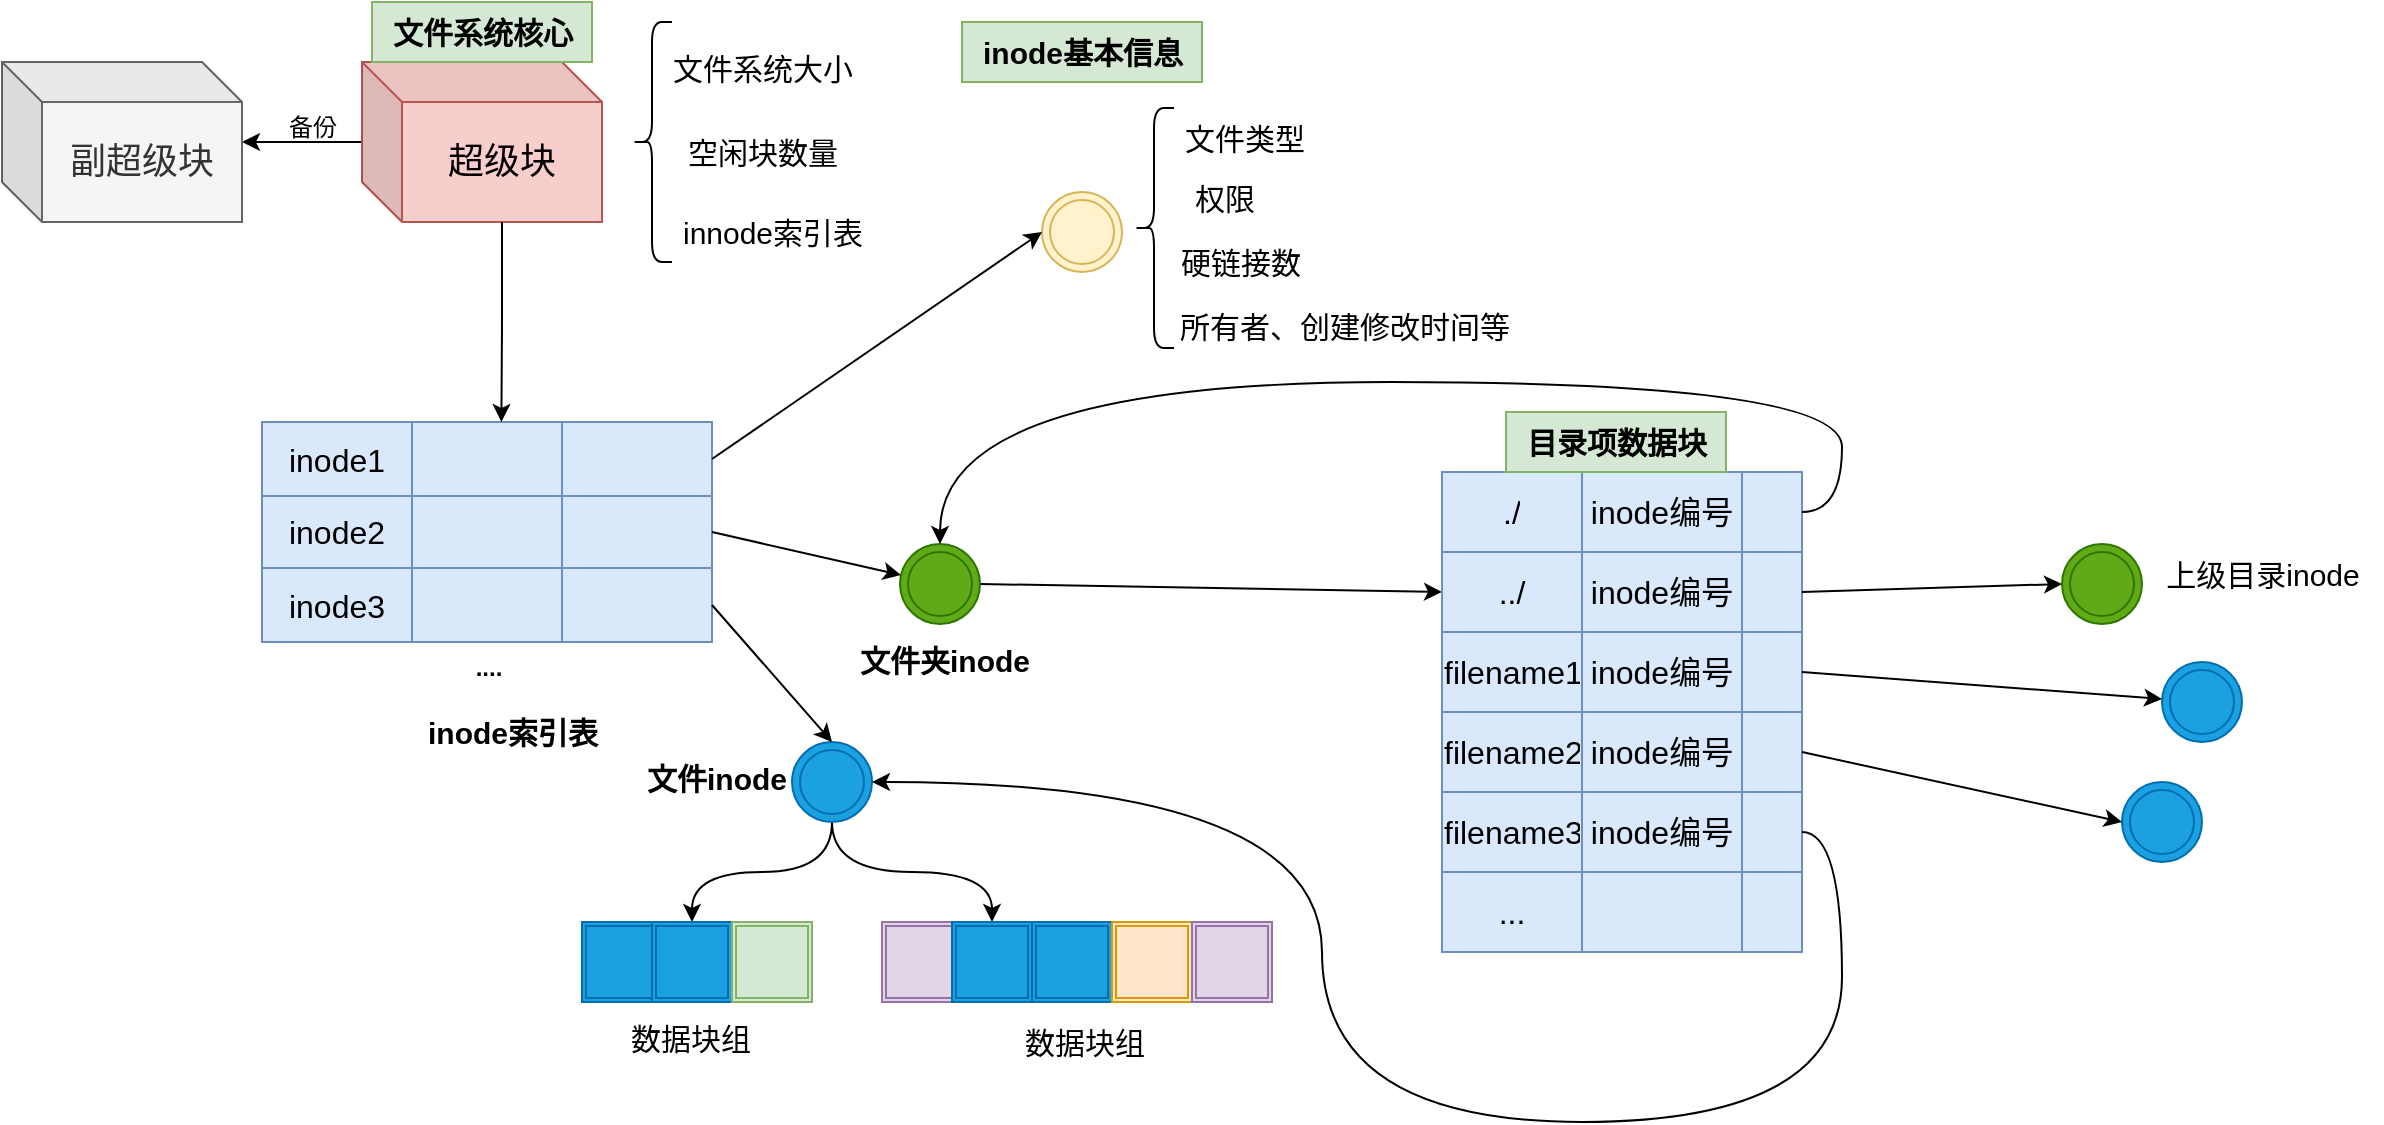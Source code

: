 <mxfile version="26.1.1">
  <diagram name="Page-1" id="BONr0CI4sZDWU6JM8tjz">
    <mxGraphModel dx="1364" dy="759" grid="1" gridSize="10" guides="1" tooltips="1" connect="1" arrows="1" fold="1" page="1" pageScale="1" pageWidth="850" pageHeight="1100" math="0" shadow="0">
      <root>
        <mxCell id="0" />
        <mxCell id="1" parent="0" />
        <mxCell id="LiwgfZoK0_EGX5SwCAW9-6" value="" style="edgeStyle=orthogonalEdgeStyle;rounded=0;orthogonalLoop=1;jettySize=auto;html=1;" parent="1" source="LiwgfZoK0_EGX5SwCAW9-1" target="LiwgfZoK0_EGX5SwCAW9-2" edge="1">
          <mxGeometry relative="1" as="geometry" />
        </mxCell>
        <mxCell id="LiwgfZoK0_EGX5SwCAW9-1" value="&lt;font style=&quot;font-size: 18px;&quot;&gt;超级块&lt;/font&gt;" style="shape=cube;whiteSpace=wrap;html=1;boundedLbl=1;backgroundOutline=1;darkOpacity=0.05;darkOpacity2=0.1;fillColor=#f8cecc;strokeColor=#b85450;" parent="1" vertex="1">
          <mxGeometry x="290" y="60" width="120" height="80" as="geometry" />
        </mxCell>
        <mxCell id="LiwgfZoK0_EGX5SwCAW9-2" value="&lt;font style=&quot;font-size: 18px;&quot;&gt;副超级块&lt;/font&gt;" style="shape=cube;whiteSpace=wrap;html=1;boundedLbl=1;backgroundOutline=1;darkOpacity=0.05;darkOpacity2=0.1;fillColor=#f5f5f5;strokeColor=#666666;fontColor=#333333;" parent="1" vertex="1">
          <mxGeometry x="110" y="60" width="120" height="80" as="geometry" />
        </mxCell>
        <mxCell id="LiwgfZoK0_EGX5SwCAW9-3" value="文件系统大小" style="text;html=1;align=center;verticalAlign=middle;resizable=0;points=[];autosize=1;strokeColor=none;fillColor=none;fontSize=15;" parent="1" vertex="1">
          <mxGeometry x="435" y="48" width="110" height="30" as="geometry" />
        </mxCell>
        <mxCell id="LiwgfZoK0_EGX5SwCAW9-4" value="" style="shape=curlyBracket;whiteSpace=wrap;html=1;rounded=1;labelPosition=left;verticalLabelPosition=middle;align=right;verticalAlign=middle;" parent="1" vertex="1">
          <mxGeometry x="425" y="40" width="20" height="120" as="geometry" />
        </mxCell>
        <mxCell id="LiwgfZoK0_EGX5SwCAW9-5" value="空闲块数量" style="text;html=1;align=center;verticalAlign=middle;resizable=0;points=[];autosize=1;strokeColor=none;fillColor=none;fontSize=15;" parent="1" vertex="1">
          <mxGeometry x="440" y="90" width="100" height="30" as="geometry" />
        </mxCell>
        <mxCell id="LiwgfZoK0_EGX5SwCAW9-7" value="备份" style="text;html=1;align=center;verticalAlign=middle;resizable=0;points=[];autosize=1;strokeColor=none;fillColor=none;" parent="1" vertex="1">
          <mxGeometry x="240" y="78" width="50" height="30" as="geometry" />
        </mxCell>
        <mxCell id="LiwgfZoK0_EGX5SwCAW9-10" value="innode索引表" style="text;html=1;align=center;verticalAlign=middle;resizable=0;points=[];autosize=1;strokeColor=none;fillColor=none;fontSize=15;" parent="1" vertex="1">
          <mxGeometry x="440" y="130" width="110" height="30" as="geometry" />
        </mxCell>
        <mxCell id="LiwgfZoK0_EGX5SwCAW9-13" value="文件系统核心" style="text;html=1;align=center;verticalAlign=middle;resizable=0;points=[];autosize=1;strokeColor=#82b366;fillColor=#d5e8d4;fontSize=15;fontStyle=1" parent="1" vertex="1">
          <mxGeometry x="295" y="30" width="110" height="30" as="geometry" />
        </mxCell>
        <mxCell id="LiwgfZoK0_EGX5SwCAW9-14" value="" style="ellipse;shape=doubleEllipse;whiteSpace=wrap;html=1;aspect=fixed;fillColor=#fff2cc;strokeColor=#d6b656;" parent="1" vertex="1">
          <mxGeometry x="630" y="125" width="40" height="40" as="geometry" />
        </mxCell>
        <mxCell id="LiwgfZoK0_EGX5SwCAW9-17" value="&lt;b&gt;inode索引表&lt;/b&gt;" style="text;html=1;align=center;verticalAlign=middle;resizable=0;points=[];autosize=1;strokeColor=none;fillColor=none;fontSize=15;" parent="1" vertex="1">
          <mxGeometry x="310" y="380" width="110" height="30" as="geometry" />
        </mxCell>
        <mxCell id="LiwgfZoK0_EGX5SwCAW9-18" value="" style="shape=table;startSize=0;container=1;collapsible=0;childLayout=tableLayout;fontSize=16;fillColor=#dae8fc;strokeColor=#6c8ebf;" parent="1" vertex="1">
          <mxGeometry x="240" y="240" width="225" height="110" as="geometry" />
        </mxCell>
        <mxCell id="LiwgfZoK0_EGX5SwCAW9-19" value="" style="shape=tableRow;horizontal=0;startSize=0;swimlaneHead=0;swimlaneBody=0;strokeColor=inherit;top=0;left=0;bottom=0;right=0;collapsible=0;dropTarget=0;fillColor=none;points=[[0,0.5],[1,0.5]];portConstraint=eastwest;fontSize=16;" parent="LiwgfZoK0_EGX5SwCAW9-18" vertex="1">
          <mxGeometry width="225" height="37" as="geometry" />
        </mxCell>
        <mxCell id="LiwgfZoK0_EGX5SwCAW9-20" value="inode1" style="shape=partialRectangle;html=1;whiteSpace=wrap;connectable=0;strokeColor=inherit;overflow=hidden;fillColor=none;top=0;left=0;bottom=0;right=0;pointerEvents=1;fontSize=16;" parent="LiwgfZoK0_EGX5SwCAW9-19" vertex="1">
          <mxGeometry width="75" height="37" as="geometry">
            <mxRectangle width="75" height="37" as="alternateBounds" />
          </mxGeometry>
        </mxCell>
        <mxCell id="LiwgfZoK0_EGX5SwCAW9-21" value="" style="shape=partialRectangle;html=1;whiteSpace=wrap;connectable=0;strokeColor=inherit;overflow=hidden;fillColor=none;top=0;left=0;bottom=0;right=0;pointerEvents=1;fontSize=16;" parent="LiwgfZoK0_EGX5SwCAW9-19" vertex="1">
          <mxGeometry x="75" width="75" height="37" as="geometry">
            <mxRectangle width="75" height="37" as="alternateBounds" />
          </mxGeometry>
        </mxCell>
        <mxCell id="LiwgfZoK0_EGX5SwCAW9-22" value="" style="shape=partialRectangle;html=1;whiteSpace=wrap;connectable=0;strokeColor=inherit;overflow=hidden;fillColor=none;top=0;left=0;bottom=0;right=0;pointerEvents=1;fontSize=16;" parent="LiwgfZoK0_EGX5SwCAW9-19" vertex="1">
          <mxGeometry x="150" width="75" height="37" as="geometry">
            <mxRectangle width="75" height="37" as="alternateBounds" />
          </mxGeometry>
        </mxCell>
        <mxCell id="LiwgfZoK0_EGX5SwCAW9-23" value="" style="shape=tableRow;horizontal=0;startSize=0;swimlaneHead=0;swimlaneBody=0;strokeColor=inherit;top=0;left=0;bottom=0;right=0;collapsible=0;dropTarget=0;fillColor=none;points=[[0,0.5],[1,0.5]];portConstraint=eastwest;fontSize=16;" parent="LiwgfZoK0_EGX5SwCAW9-18" vertex="1">
          <mxGeometry y="37" width="225" height="36" as="geometry" />
        </mxCell>
        <mxCell id="LiwgfZoK0_EGX5SwCAW9-24" value="inode2" style="shape=partialRectangle;html=1;whiteSpace=wrap;connectable=0;strokeColor=inherit;overflow=hidden;fillColor=none;top=0;left=0;bottom=0;right=0;pointerEvents=1;fontSize=16;" parent="LiwgfZoK0_EGX5SwCAW9-23" vertex="1">
          <mxGeometry width="75" height="36" as="geometry">
            <mxRectangle width="75" height="36" as="alternateBounds" />
          </mxGeometry>
        </mxCell>
        <mxCell id="LiwgfZoK0_EGX5SwCAW9-25" value="" style="shape=partialRectangle;html=1;whiteSpace=wrap;connectable=0;strokeColor=inherit;overflow=hidden;fillColor=none;top=0;left=0;bottom=0;right=0;pointerEvents=1;fontSize=16;" parent="LiwgfZoK0_EGX5SwCAW9-23" vertex="1">
          <mxGeometry x="75" width="75" height="36" as="geometry">
            <mxRectangle width="75" height="36" as="alternateBounds" />
          </mxGeometry>
        </mxCell>
        <mxCell id="LiwgfZoK0_EGX5SwCAW9-26" value="" style="shape=partialRectangle;html=1;whiteSpace=wrap;connectable=0;strokeColor=inherit;overflow=hidden;fillColor=none;top=0;left=0;bottom=0;right=0;pointerEvents=1;fontSize=16;" parent="LiwgfZoK0_EGX5SwCAW9-23" vertex="1">
          <mxGeometry x="150" width="75" height="36" as="geometry">
            <mxRectangle width="75" height="36" as="alternateBounds" />
          </mxGeometry>
        </mxCell>
        <mxCell id="LiwgfZoK0_EGX5SwCAW9-27" value="" style="shape=tableRow;horizontal=0;startSize=0;swimlaneHead=0;swimlaneBody=0;strokeColor=inherit;top=0;left=0;bottom=0;right=0;collapsible=0;dropTarget=0;fillColor=none;points=[[0,0.5],[1,0.5]];portConstraint=eastwest;fontSize=16;" parent="LiwgfZoK0_EGX5SwCAW9-18" vertex="1">
          <mxGeometry y="73" width="225" height="37" as="geometry" />
        </mxCell>
        <mxCell id="LiwgfZoK0_EGX5SwCAW9-28" value="inode3" style="shape=partialRectangle;html=1;whiteSpace=wrap;connectable=0;strokeColor=inherit;overflow=hidden;fillColor=none;top=0;left=0;bottom=0;right=0;pointerEvents=1;fontSize=16;" parent="LiwgfZoK0_EGX5SwCAW9-27" vertex="1">
          <mxGeometry width="75" height="37" as="geometry">
            <mxRectangle width="75" height="37" as="alternateBounds" />
          </mxGeometry>
        </mxCell>
        <mxCell id="LiwgfZoK0_EGX5SwCAW9-29" value="" style="shape=partialRectangle;html=1;whiteSpace=wrap;connectable=0;strokeColor=inherit;overflow=hidden;fillColor=none;top=0;left=0;bottom=0;right=0;pointerEvents=1;fontSize=16;" parent="LiwgfZoK0_EGX5SwCAW9-27" vertex="1">
          <mxGeometry x="75" width="75" height="37" as="geometry">
            <mxRectangle width="75" height="37" as="alternateBounds" />
          </mxGeometry>
        </mxCell>
        <mxCell id="LiwgfZoK0_EGX5SwCAW9-30" value="" style="shape=partialRectangle;html=1;whiteSpace=wrap;connectable=0;strokeColor=inherit;overflow=hidden;fillColor=none;top=0;left=0;bottom=0;right=0;pointerEvents=1;fontSize=16;" parent="LiwgfZoK0_EGX5SwCAW9-27" vertex="1">
          <mxGeometry x="150" width="75" height="37" as="geometry">
            <mxRectangle width="75" height="37" as="alternateBounds" />
          </mxGeometry>
        </mxCell>
        <mxCell id="LiwgfZoK0_EGX5SwCAW9-31" style="edgeStyle=orthogonalEdgeStyle;rounded=0;orthogonalLoop=1;jettySize=auto;html=1;exitX=0;exitY=0;exitDx=70;exitDy=80;exitPerimeter=0;entryX=0.532;entryY=0;entryDx=0;entryDy=0;entryPerimeter=0;" parent="1" source="LiwgfZoK0_EGX5SwCAW9-1" target="LiwgfZoK0_EGX5SwCAW9-19" edge="1">
          <mxGeometry relative="1" as="geometry" />
        </mxCell>
        <mxCell id="LiwgfZoK0_EGX5SwCAW9-32" value="&lt;b&gt;....&lt;/b&gt;" style="text;html=1;align=center;verticalAlign=middle;resizable=0;points=[];autosize=1;strokeColor=none;fillColor=none;" parent="1" vertex="1">
          <mxGeometry x="332.5" y="348" width="40" height="30" as="geometry" />
        </mxCell>
        <mxCell id="LiwgfZoK0_EGX5SwCAW9-33" style="rounded=0;orthogonalLoop=1;jettySize=auto;html=1;exitX=1;exitY=0.5;exitDx=0;exitDy=0;entryX=0;entryY=0.5;entryDx=0;entryDy=0;" parent="1" source="LiwgfZoK0_EGX5SwCAW9-19" target="LiwgfZoK0_EGX5SwCAW9-14" edge="1">
          <mxGeometry relative="1" as="geometry" />
        </mxCell>
        <mxCell id="RwsVb5q7EYdQto34gevq-29" style="rounded=0;orthogonalLoop=1;jettySize=auto;html=1;exitX=1;exitY=0.5;exitDx=0;exitDy=0;entryX=0;entryY=0.5;entryDx=0;entryDy=0;" edge="1" parent="1" source="LiwgfZoK0_EGX5SwCAW9-34" target="RwsVb5q7EYdQto34gevq-21">
          <mxGeometry relative="1" as="geometry" />
        </mxCell>
        <mxCell id="LiwgfZoK0_EGX5SwCAW9-34" value="" style="ellipse;shape=doubleEllipse;whiteSpace=wrap;html=1;aspect=fixed;fillColor=#60a917;strokeColor=#2D7600;fontColor=#ffffff;" parent="1" vertex="1">
          <mxGeometry x="559" y="301" width="40" height="40" as="geometry" />
        </mxCell>
        <mxCell id="LiwgfZoK0_EGX5SwCAW9-56" style="edgeStyle=orthogonalEdgeStyle;rounded=0;orthogonalLoop=1;jettySize=auto;html=1;exitX=0.5;exitY=1;exitDx=0;exitDy=0;entryX=0.5;entryY=0;entryDx=0;entryDy=0;curved=1;" parent="1" source="LiwgfZoK0_EGX5SwCAW9-35" target="LiwgfZoK0_EGX5SwCAW9-48" edge="1">
          <mxGeometry relative="1" as="geometry" />
        </mxCell>
        <mxCell id="LiwgfZoK0_EGX5SwCAW9-57" style="edgeStyle=orthogonalEdgeStyle;rounded=0;orthogonalLoop=1;jettySize=auto;html=1;exitX=0.5;exitY=1;exitDx=0;exitDy=0;entryX=0.5;entryY=0;entryDx=0;entryDy=0;curved=1;" parent="1" source="LiwgfZoK0_EGX5SwCAW9-35" target="LiwgfZoK0_EGX5SwCAW9-52" edge="1">
          <mxGeometry relative="1" as="geometry" />
        </mxCell>
        <mxCell id="LiwgfZoK0_EGX5SwCAW9-35" value="" style="ellipse;shape=doubleEllipse;whiteSpace=wrap;html=1;aspect=fixed;fillColor=#1ba1e2;strokeColor=#006EAF;fontColor=#ffffff;" parent="1" vertex="1">
          <mxGeometry x="505" y="400" width="40" height="40" as="geometry" />
        </mxCell>
        <mxCell id="LiwgfZoK0_EGX5SwCAW9-36" style="rounded=0;orthogonalLoop=1;jettySize=auto;html=1;exitX=1;exitY=0.5;exitDx=0;exitDy=0;" parent="1" source="LiwgfZoK0_EGX5SwCAW9-23" target="LiwgfZoK0_EGX5SwCAW9-34" edge="1">
          <mxGeometry relative="1" as="geometry" />
        </mxCell>
        <mxCell id="LiwgfZoK0_EGX5SwCAW9-37" style="rounded=0;orthogonalLoop=1;jettySize=auto;html=1;exitX=1;exitY=0.5;exitDx=0;exitDy=0;entryX=0.5;entryY=0;entryDx=0;entryDy=0;" parent="1" source="LiwgfZoK0_EGX5SwCAW9-27" target="LiwgfZoK0_EGX5SwCAW9-35" edge="1">
          <mxGeometry relative="1" as="geometry" />
        </mxCell>
        <mxCell id="LiwgfZoK0_EGX5SwCAW9-40" value="&lt;font style=&quot;font-size: 15px;&quot;&gt;&lt;b&gt;文件夹inode&lt;/b&gt;&lt;/font&gt;" style="text;html=1;align=center;verticalAlign=middle;resizable=0;points=[];autosize=1;strokeColor=none;fillColor=none;" parent="1" vertex="1">
          <mxGeometry x="526" y="344" width="110" height="30" as="geometry" />
        </mxCell>
        <mxCell id="LiwgfZoK0_EGX5SwCAW9-41" value="&lt;font style=&quot;font-size: 15px;&quot;&gt;&lt;b&gt;文件inode&lt;/b&gt;&lt;/font&gt;" style="text;html=1;align=center;verticalAlign=middle;resizable=0;points=[];autosize=1;strokeColor=none;fillColor=none;" parent="1" vertex="1">
          <mxGeometry x="422" y="403" width="90" height="30" as="geometry" />
        </mxCell>
        <mxCell id="LiwgfZoK0_EGX5SwCAW9-42" value="" style="shape=curlyBracket;whiteSpace=wrap;html=1;rounded=1;labelPosition=left;verticalLabelPosition=middle;align=right;verticalAlign=middle;" parent="1" vertex="1">
          <mxGeometry x="676" y="83" width="20" height="120" as="geometry" />
        </mxCell>
        <mxCell id="LiwgfZoK0_EGX5SwCAW9-44" value="权限" style="text;html=1;align=center;verticalAlign=middle;resizable=0;points=[];autosize=1;strokeColor=none;fillColor=none;fontSize=15;" parent="1" vertex="1">
          <mxGeometry x="696" y="113" width="50" height="30" as="geometry" />
        </mxCell>
        <mxCell id="LiwgfZoK0_EGX5SwCAW9-45" value="所有者、创建修改时间等" style="text;html=1;align=center;verticalAlign=middle;resizable=0;points=[];autosize=1;strokeColor=none;fillColor=none;fontSize=15;" parent="1" vertex="1">
          <mxGeometry x="686" y="177" width="190" height="30" as="geometry" />
        </mxCell>
        <mxCell id="LiwgfZoK0_EGX5SwCAW9-47" value="" style="shape=ext;double=1;whiteSpace=wrap;html=1;aspect=fixed;fillColor=#1ba1e2;strokeColor=#006EAF;fontColor=#ffffff;" parent="1" vertex="1">
          <mxGeometry x="400" y="490" width="40" height="40" as="geometry" />
        </mxCell>
        <mxCell id="LiwgfZoK0_EGX5SwCAW9-48" value="" style="shape=ext;double=1;whiteSpace=wrap;html=1;aspect=fixed;fillColor=#1ba1e2;strokeColor=#006EAF;fontColor=#ffffff;" parent="1" vertex="1">
          <mxGeometry x="435" y="490" width="40" height="40" as="geometry" />
        </mxCell>
        <mxCell id="LiwgfZoK0_EGX5SwCAW9-49" value="" style="shape=ext;double=1;whiteSpace=wrap;html=1;aspect=fixed;fillColor=#d5e8d4;strokeColor=#82b366;" parent="1" vertex="1">
          <mxGeometry x="475" y="490" width="40" height="40" as="geometry" />
        </mxCell>
        <mxCell id="LiwgfZoK0_EGX5SwCAW9-51" value="" style="shape=ext;double=1;whiteSpace=wrap;html=1;aspect=fixed;fillColor=#e1d5e7;strokeColor=#9673a6;" parent="1" vertex="1">
          <mxGeometry x="550" y="490" width="40" height="40" as="geometry" />
        </mxCell>
        <mxCell id="LiwgfZoK0_EGX5SwCAW9-52" value="" style="shape=ext;double=1;whiteSpace=wrap;html=1;aspect=fixed;fillColor=#1ba1e2;fontColor=#ffffff;strokeColor=#006EAF;" parent="1" vertex="1">
          <mxGeometry x="585" y="490" width="40" height="40" as="geometry" />
        </mxCell>
        <mxCell id="LiwgfZoK0_EGX5SwCAW9-53" value="" style="shape=ext;double=1;whiteSpace=wrap;html=1;aspect=fixed;fillColor=#1ba1e2;strokeColor=#006EAF;fontColor=#ffffff;" parent="1" vertex="1">
          <mxGeometry x="625" y="490" width="40" height="40" as="geometry" />
        </mxCell>
        <mxCell id="LiwgfZoK0_EGX5SwCAW9-54" value="数据块组" style="text;html=1;align=center;verticalAlign=middle;resizable=0;points=[];autosize=1;strokeColor=none;fillColor=none;fontSize=15;" parent="1" vertex="1">
          <mxGeometry x="414" y="533" width="80" height="30" as="geometry" />
        </mxCell>
        <mxCell id="LiwgfZoK0_EGX5SwCAW9-55" value="数据块组" style="text;html=1;align=center;verticalAlign=middle;resizable=0;points=[];autosize=1;strokeColor=none;fillColor=none;fontSize=15;" parent="1" vertex="1">
          <mxGeometry x="611" y="535" width="80" height="30" as="geometry" />
        </mxCell>
        <mxCell id="LiwgfZoK0_EGX5SwCAW9-58" value="" style="shape=ext;double=1;whiteSpace=wrap;html=1;aspect=fixed;fillColor=#ffe6cc;strokeColor=#d79b00;" parent="1" vertex="1">
          <mxGeometry x="665" y="490" width="40" height="40" as="geometry" />
        </mxCell>
        <mxCell id="LiwgfZoK0_EGX5SwCAW9-60" value="" style="shape=ext;double=1;whiteSpace=wrap;html=1;aspect=fixed;fillColor=#e1d5e7;strokeColor=#9673a6;" parent="1" vertex="1">
          <mxGeometry x="705" y="490" width="40" height="40" as="geometry" />
        </mxCell>
        <mxCell id="RwsVb5q7EYdQto34gevq-1" value="文件类型" style="text;html=1;align=center;verticalAlign=middle;resizable=0;points=[];autosize=1;strokeColor=none;fillColor=none;fontSize=15;" vertex="1" parent="1">
          <mxGeometry x="691" y="83" width="80" height="30" as="geometry" />
        </mxCell>
        <mxCell id="RwsVb5q7EYdQto34gevq-3" value="硬链接数" style="text;html=1;align=center;verticalAlign=middle;resizable=0;points=[];autosize=1;strokeColor=none;fillColor=none;fontSize=15;" vertex="1" parent="1">
          <mxGeometry x="689" y="145" width="80" height="30" as="geometry" />
        </mxCell>
        <mxCell id="RwsVb5q7EYdQto34gevq-16" value="" style="shape=table;startSize=0;container=1;collapsible=0;childLayout=tableLayout;fontSize=16;fillColor=#dae8fc;strokeColor=#6c8ebf;" vertex="1" parent="1">
          <mxGeometry x="830" y="265" width="180" height="120" as="geometry" />
        </mxCell>
        <mxCell id="RwsVb5q7EYdQto34gevq-17" value="" style="shape=tableRow;horizontal=0;startSize=0;swimlaneHead=0;swimlaneBody=0;strokeColor=inherit;top=0;left=0;bottom=0;right=0;collapsible=0;dropTarget=0;fillColor=none;points=[[0,0.5],[1,0.5]];portConstraint=eastwest;fontSize=16;" vertex="1" parent="RwsVb5q7EYdQto34gevq-16">
          <mxGeometry width="180" height="40" as="geometry" />
        </mxCell>
        <mxCell id="RwsVb5q7EYdQto34gevq-18" value="./" style="shape=partialRectangle;html=1;whiteSpace=wrap;connectable=0;strokeColor=inherit;overflow=hidden;fillColor=none;top=0;left=0;bottom=0;right=0;pointerEvents=1;fontSize=16;" vertex="1" parent="RwsVb5q7EYdQto34gevq-17">
          <mxGeometry width="70" height="40" as="geometry">
            <mxRectangle width="70" height="40" as="alternateBounds" />
          </mxGeometry>
        </mxCell>
        <mxCell id="RwsVb5q7EYdQto34gevq-19" value="inode编号" style="shape=partialRectangle;html=1;whiteSpace=wrap;connectable=0;strokeColor=inherit;overflow=hidden;fillColor=none;top=0;left=0;bottom=0;right=0;pointerEvents=1;fontSize=16;" vertex="1" parent="RwsVb5q7EYdQto34gevq-17">
          <mxGeometry x="70" width="80" height="40" as="geometry">
            <mxRectangle width="80" height="40" as="alternateBounds" />
          </mxGeometry>
        </mxCell>
        <mxCell id="RwsVb5q7EYdQto34gevq-20" value="" style="shape=partialRectangle;html=1;whiteSpace=wrap;connectable=0;strokeColor=inherit;overflow=hidden;fillColor=none;top=0;left=0;bottom=0;right=0;pointerEvents=1;fontSize=16;" vertex="1" parent="RwsVb5q7EYdQto34gevq-17">
          <mxGeometry x="150" width="30" height="40" as="geometry">
            <mxRectangle width="30" height="40" as="alternateBounds" />
          </mxGeometry>
        </mxCell>
        <mxCell id="RwsVb5q7EYdQto34gevq-21" value="" style="shape=tableRow;horizontal=0;startSize=0;swimlaneHead=0;swimlaneBody=0;strokeColor=inherit;top=0;left=0;bottom=0;right=0;collapsible=0;dropTarget=0;fillColor=none;points=[[0,0.5],[1,0.5]];portConstraint=eastwest;fontSize=16;" vertex="1" parent="RwsVb5q7EYdQto34gevq-16">
          <mxGeometry y="40" width="180" height="40" as="geometry" />
        </mxCell>
        <mxCell id="RwsVb5q7EYdQto34gevq-22" value="../" style="shape=partialRectangle;html=1;whiteSpace=wrap;connectable=0;strokeColor=inherit;overflow=hidden;fillColor=none;top=0;left=0;bottom=0;right=0;pointerEvents=1;fontSize=16;" vertex="1" parent="RwsVb5q7EYdQto34gevq-21">
          <mxGeometry width="70" height="40" as="geometry">
            <mxRectangle width="70" height="40" as="alternateBounds" />
          </mxGeometry>
        </mxCell>
        <mxCell id="RwsVb5q7EYdQto34gevq-23" value="inode编号" style="shape=partialRectangle;html=1;whiteSpace=wrap;connectable=0;strokeColor=inherit;overflow=hidden;fillColor=none;top=0;left=0;bottom=0;right=0;pointerEvents=1;fontSize=16;" vertex="1" parent="RwsVb5q7EYdQto34gevq-21">
          <mxGeometry x="70" width="80" height="40" as="geometry">
            <mxRectangle width="80" height="40" as="alternateBounds" />
          </mxGeometry>
        </mxCell>
        <mxCell id="RwsVb5q7EYdQto34gevq-24" value="" style="shape=partialRectangle;html=1;whiteSpace=wrap;connectable=0;strokeColor=inherit;overflow=hidden;fillColor=none;top=0;left=0;bottom=0;right=0;pointerEvents=1;fontSize=16;" vertex="1" parent="RwsVb5q7EYdQto34gevq-21">
          <mxGeometry x="150" width="30" height="40" as="geometry">
            <mxRectangle width="30" height="40" as="alternateBounds" />
          </mxGeometry>
        </mxCell>
        <mxCell id="RwsVb5q7EYdQto34gevq-25" value="" style="shape=tableRow;horizontal=0;startSize=0;swimlaneHead=0;swimlaneBody=0;strokeColor=inherit;top=0;left=0;bottom=0;right=0;collapsible=0;dropTarget=0;fillColor=none;points=[[0,0.5],[1,0.5]];portConstraint=eastwest;fontSize=16;" vertex="1" parent="RwsVb5q7EYdQto34gevq-16">
          <mxGeometry y="80" width="180" height="40" as="geometry" />
        </mxCell>
        <mxCell id="RwsVb5q7EYdQto34gevq-26" value="filename1" style="shape=partialRectangle;html=1;whiteSpace=wrap;connectable=0;strokeColor=inherit;overflow=hidden;fillColor=none;top=0;left=0;bottom=0;right=0;pointerEvents=1;fontSize=16;" vertex="1" parent="RwsVb5q7EYdQto34gevq-25">
          <mxGeometry width="70" height="40" as="geometry">
            <mxRectangle width="70" height="40" as="alternateBounds" />
          </mxGeometry>
        </mxCell>
        <mxCell id="RwsVb5q7EYdQto34gevq-27" value="inode编号" style="shape=partialRectangle;html=1;whiteSpace=wrap;connectable=0;strokeColor=inherit;overflow=hidden;fillColor=none;top=0;left=0;bottom=0;right=0;pointerEvents=1;fontSize=16;" vertex="1" parent="RwsVb5q7EYdQto34gevq-25">
          <mxGeometry x="70" width="80" height="40" as="geometry">
            <mxRectangle width="80" height="40" as="alternateBounds" />
          </mxGeometry>
        </mxCell>
        <mxCell id="RwsVb5q7EYdQto34gevq-28" value="" style="shape=partialRectangle;html=1;whiteSpace=wrap;connectable=0;strokeColor=inherit;overflow=hidden;fillColor=none;top=0;left=0;bottom=0;right=0;pointerEvents=1;fontSize=16;" vertex="1" parent="RwsVb5q7EYdQto34gevq-25">
          <mxGeometry x="150" width="30" height="40" as="geometry">
            <mxRectangle width="30" height="40" as="alternateBounds" />
          </mxGeometry>
        </mxCell>
        <mxCell id="RwsVb5q7EYdQto34gevq-30" value="" style="shape=table;startSize=0;container=1;collapsible=0;childLayout=tableLayout;fontSize=16;fillColor=#dae8fc;strokeColor=#6c8ebf;" vertex="1" parent="1">
          <mxGeometry x="830" y="385" width="180" height="120" as="geometry" />
        </mxCell>
        <mxCell id="RwsVb5q7EYdQto34gevq-31" value="" style="shape=tableRow;horizontal=0;startSize=0;swimlaneHead=0;swimlaneBody=0;strokeColor=inherit;top=0;left=0;bottom=0;right=0;collapsible=0;dropTarget=0;fillColor=none;points=[[0,0.5],[1,0.5]];portConstraint=eastwest;fontSize=16;" vertex="1" parent="RwsVb5q7EYdQto34gevq-30">
          <mxGeometry width="180" height="40" as="geometry" />
        </mxCell>
        <mxCell id="RwsVb5q7EYdQto34gevq-32" value="filename2" style="shape=partialRectangle;html=1;whiteSpace=wrap;connectable=0;strokeColor=inherit;overflow=hidden;fillColor=none;top=0;left=0;bottom=0;right=0;pointerEvents=1;fontSize=16;" vertex="1" parent="RwsVb5q7EYdQto34gevq-31">
          <mxGeometry width="70" height="40" as="geometry">
            <mxRectangle width="70" height="40" as="alternateBounds" />
          </mxGeometry>
        </mxCell>
        <mxCell id="RwsVb5q7EYdQto34gevq-33" value="inode编号" style="shape=partialRectangle;html=1;whiteSpace=wrap;connectable=0;strokeColor=inherit;overflow=hidden;fillColor=none;top=0;left=0;bottom=0;right=0;pointerEvents=1;fontSize=16;" vertex="1" parent="RwsVb5q7EYdQto34gevq-31">
          <mxGeometry x="70" width="80" height="40" as="geometry">
            <mxRectangle width="80" height="40" as="alternateBounds" />
          </mxGeometry>
        </mxCell>
        <mxCell id="RwsVb5q7EYdQto34gevq-34" value="" style="shape=partialRectangle;html=1;whiteSpace=wrap;connectable=0;strokeColor=inherit;overflow=hidden;fillColor=none;top=0;left=0;bottom=0;right=0;pointerEvents=1;fontSize=16;" vertex="1" parent="RwsVb5q7EYdQto34gevq-31">
          <mxGeometry x="150" width="30" height="40" as="geometry">
            <mxRectangle width="30" height="40" as="alternateBounds" />
          </mxGeometry>
        </mxCell>
        <mxCell id="RwsVb5q7EYdQto34gevq-35" value="" style="shape=tableRow;horizontal=0;startSize=0;swimlaneHead=0;swimlaneBody=0;strokeColor=inherit;top=0;left=0;bottom=0;right=0;collapsible=0;dropTarget=0;fillColor=none;points=[[0,0.5],[1,0.5]];portConstraint=eastwest;fontSize=16;" vertex="1" parent="RwsVb5q7EYdQto34gevq-30">
          <mxGeometry y="40" width="180" height="40" as="geometry" />
        </mxCell>
        <mxCell id="RwsVb5q7EYdQto34gevq-36" value="filename3" style="shape=partialRectangle;html=1;whiteSpace=wrap;connectable=0;strokeColor=inherit;overflow=hidden;fillColor=none;top=0;left=0;bottom=0;right=0;pointerEvents=1;fontSize=16;" vertex="1" parent="RwsVb5q7EYdQto34gevq-35">
          <mxGeometry width="70" height="40" as="geometry">
            <mxRectangle width="70" height="40" as="alternateBounds" />
          </mxGeometry>
        </mxCell>
        <mxCell id="RwsVb5q7EYdQto34gevq-37" value="inode编号" style="shape=partialRectangle;html=1;whiteSpace=wrap;connectable=0;strokeColor=inherit;overflow=hidden;fillColor=none;top=0;left=0;bottom=0;right=0;pointerEvents=1;fontSize=16;" vertex="1" parent="RwsVb5q7EYdQto34gevq-35">
          <mxGeometry x="70" width="80" height="40" as="geometry">
            <mxRectangle width="80" height="40" as="alternateBounds" />
          </mxGeometry>
        </mxCell>
        <mxCell id="RwsVb5q7EYdQto34gevq-38" value="" style="shape=partialRectangle;html=1;whiteSpace=wrap;connectable=0;strokeColor=inherit;overflow=hidden;fillColor=none;top=0;left=0;bottom=0;right=0;pointerEvents=1;fontSize=16;" vertex="1" parent="RwsVb5q7EYdQto34gevq-35">
          <mxGeometry x="150" width="30" height="40" as="geometry">
            <mxRectangle width="30" height="40" as="alternateBounds" />
          </mxGeometry>
        </mxCell>
        <mxCell id="RwsVb5q7EYdQto34gevq-39" value="" style="shape=tableRow;horizontal=0;startSize=0;swimlaneHead=0;swimlaneBody=0;strokeColor=inherit;top=0;left=0;bottom=0;right=0;collapsible=0;dropTarget=0;fillColor=none;points=[[0,0.5],[1,0.5]];portConstraint=eastwest;fontSize=16;" vertex="1" parent="RwsVb5q7EYdQto34gevq-30">
          <mxGeometry y="80" width="180" height="40" as="geometry" />
        </mxCell>
        <mxCell id="RwsVb5q7EYdQto34gevq-40" value="..." style="shape=partialRectangle;html=1;whiteSpace=wrap;connectable=0;strokeColor=inherit;overflow=hidden;fillColor=none;top=0;left=0;bottom=0;right=0;pointerEvents=1;fontSize=16;" vertex="1" parent="RwsVb5q7EYdQto34gevq-39">
          <mxGeometry width="70" height="40" as="geometry">
            <mxRectangle width="70" height="40" as="alternateBounds" />
          </mxGeometry>
        </mxCell>
        <mxCell id="RwsVb5q7EYdQto34gevq-41" value="" style="shape=partialRectangle;html=1;whiteSpace=wrap;connectable=0;strokeColor=inherit;overflow=hidden;fillColor=none;top=0;left=0;bottom=0;right=0;pointerEvents=1;fontSize=16;" vertex="1" parent="RwsVb5q7EYdQto34gevq-39">
          <mxGeometry x="70" width="80" height="40" as="geometry">
            <mxRectangle width="80" height="40" as="alternateBounds" />
          </mxGeometry>
        </mxCell>
        <mxCell id="RwsVb5q7EYdQto34gevq-42" value="" style="shape=partialRectangle;html=1;whiteSpace=wrap;connectable=0;strokeColor=inherit;overflow=hidden;fillColor=none;top=0;left=0;bottom=0;right=0;pointerEvents=1;fontSize=16;" vertex="1" parent="RwsVb5q7EYdQto34gevq-39">
          <mxGeometry x="150" width="30" height="40" as="geometry">
            <mxRectangle width="30" height="40" as="alternateBounds" />
          </mxGeometry>
        </mxCell>
        <mxCell id="RwsVb5q7EYdQto34gevq-56" value="" style="ellipse;shape=doubleEllipse;whiteSpace=wrap;html=1;aspect=fixed;fillColor=#60a917;strokeColor=#2D7600;fontColor=#ffffff;" vertex="1" parent="1">
          <mxGeometry x="1140" y="301" width="40" height="40" as="geometry" />
        </mxCell>
        <mxCell id="RwsVb5q7EYdQto34gevq-57" value="&lt;font style=&quot;font-size: 15px;&quot;&gt;上级目录inode&lt;/font&gt;" style="text;html=1;align=center;verticalAlign=middle;resizable=0;points=[];autosize=1;strokeColor=none;fillColor=none;" vertex="1" parent="1">
          <mxGeometry x="1180" y="301" width="120" height="30" as="geometry" />
        </mxCell>
        <mxCell id="RwsVb5q7EYdQto34gevq-61" style="rounded=0;orthogonalLoop=1;jettySize=auto;html=1;exitX=1;exitY=0.5;exitDx=0;exitDy=0;entryX=0;entryY=0.5;entryDx=0;entryDy=0;" edge="1" parent="1" source="RwsVb5q7EYdQto34gevq-21" target="RwsVb5q7EYdQto34gevq-56">
          <mxGeometry relative="1" as="geometry" />
        </mxCell>
        <mxCell id="RwsVb5q7EYdQto34gevq-63" style="edgeStyle=orthogonalEdgeStyle;rounded=0;orthogonalLoop=1;jettySize=auto;html=1;exitX=1;exitY=0.5;exitDx=0;exitDy=0;entryX=0.5;entryY=0;entryDx=0;entryDy=0;curved=1;" edge="1" parent="1" source="RwsVb5q7EYdQto34gevq-17" target="LiwgfZoK0_EGX5SwCAW9-34">
          <mxGeometry relative="1" as="geometry">
            <Array as="points">
              <mxPoint x="1030" y="285" />
              <mxPoint x="1030" y="220" />
              <mxPoint x="579" y="220" />
            </Array>
          </mxGeometry>
        </mxCell>
        <mxCell id="RwsVb5q7EYdQto34gevq-67" value="inode基本信息" style="text;html=1;align=center;verticalAlign=middle;resizable=0;points=[];autosize=1;strokeColor=#82b366;fillColor=#d5e8d4;fontSize=15;fontStyle=1" vertex="1" parent="1">
          <mxGeometry x="590" y="40" width="120" height="30" as="geometry" />
        </mxCell>
        <mxCell id="RwsVb5q7EYdQto34gevq-68" style="edgeStyle=orthogonalEdgeStyle;rounded=0;orthogonalLoop=1;jettySize=auto;html=1;exitX=1;exitY=0.5;exitDx=0;exitDy=0;entryX=1;entryY=0.5;entryDx=0;entryDy=0;curved=1;" edge="1" parent="1" source="RwsVb5q7EYdQto34gevq-35" target="LiwgfZoK0_EGX5SwCAW9-35">
          <mxGeometry relative="1" as="geometry">
            <Array as="points">
              <mxPoint x="1030" y="445" />
              <mxPoint x="1030" y="590" />
              <mxPoint x="770" y="590" />
              <mxPoint x="770" y="420" />
            </Array>
          </mxGeometry>
        </mxCell>
        <mxCell id="RwsVb5q7EYdQto34gevq-69" value="" style="ellipse;shape=doubleEllipse;whiteSpace=wrap;html=1;aspect=fixed;fillColor=#1ba1e2;strokeColor=#006EAF;fontColor=#ffffff;" vertex="1" parent="1">
          <mxGeometry x="1170" y="420" width="40" height="40" as="geometry" />
        </mxCell>
        <mxCell id="RwsVb5q7EYdQto34gevq-70" style="rounded=0;orthogonalLoop=1;jettySize=auto;html=1;exitX=1;exitY=0.5;exitDx=0;exitDy=0;entryX=0;entryY=0.5;entryDx=0;entryDy=0;" edge="1" parent="1" source="RwsVb5q7EYdQto34gevq-31" target="RwsVb5q7EYdQto34gevq-69">
          <mxGeometry relative="1" as="geometry" />
        </mxCell>
        <mxCell id="RwsVb5q7EYdQto34gevq-71" value="" style="ellipse;shape=doubleEllipse;whiteSpace=wrap;html=1;aspect=fixed;fillColor=#1ba1e2;strokeColor=#006EAF;fontColor=#ffffff;" vertex="1" parent="1">
          <mxGeometry x="1190" y="360" width="40" height="40" as="geometry" />
        </mxCell>
        <mxCell id="RwsVb5q7EYdQto34gevq-72" style="rounded=0;orthogonalLoop=1;jettySize=auto;html=1;exitX=1;exitY=0.5;exitDx=0;exitDy=0;" edge="1" parent="1" source="RwsVb5q7EYdQto34gevq-25" target="RwsVb5q7EYdQto34gevq-71">
          <mxGeometry relative="1" as="geometry" />
        </mxCell>
        <mxCell id="RwsVb5q7EYdQto34gevq-73" value="目录项数据块" style="text;html=1;align=center;verticalAlign=middle;resizable=0;points=[];autosize=1;strokeColor=#82b366;fillColor=#d5e8d4;fontSize=15;fontStyle=1" vertex="1" parent="1">
          <mxGeometry x="862" y="235" width="110" height="30" as="geometry" />
        </mxCell>
      </root>
    </mxGraphModel>
  </diagram>
</mxfile>
